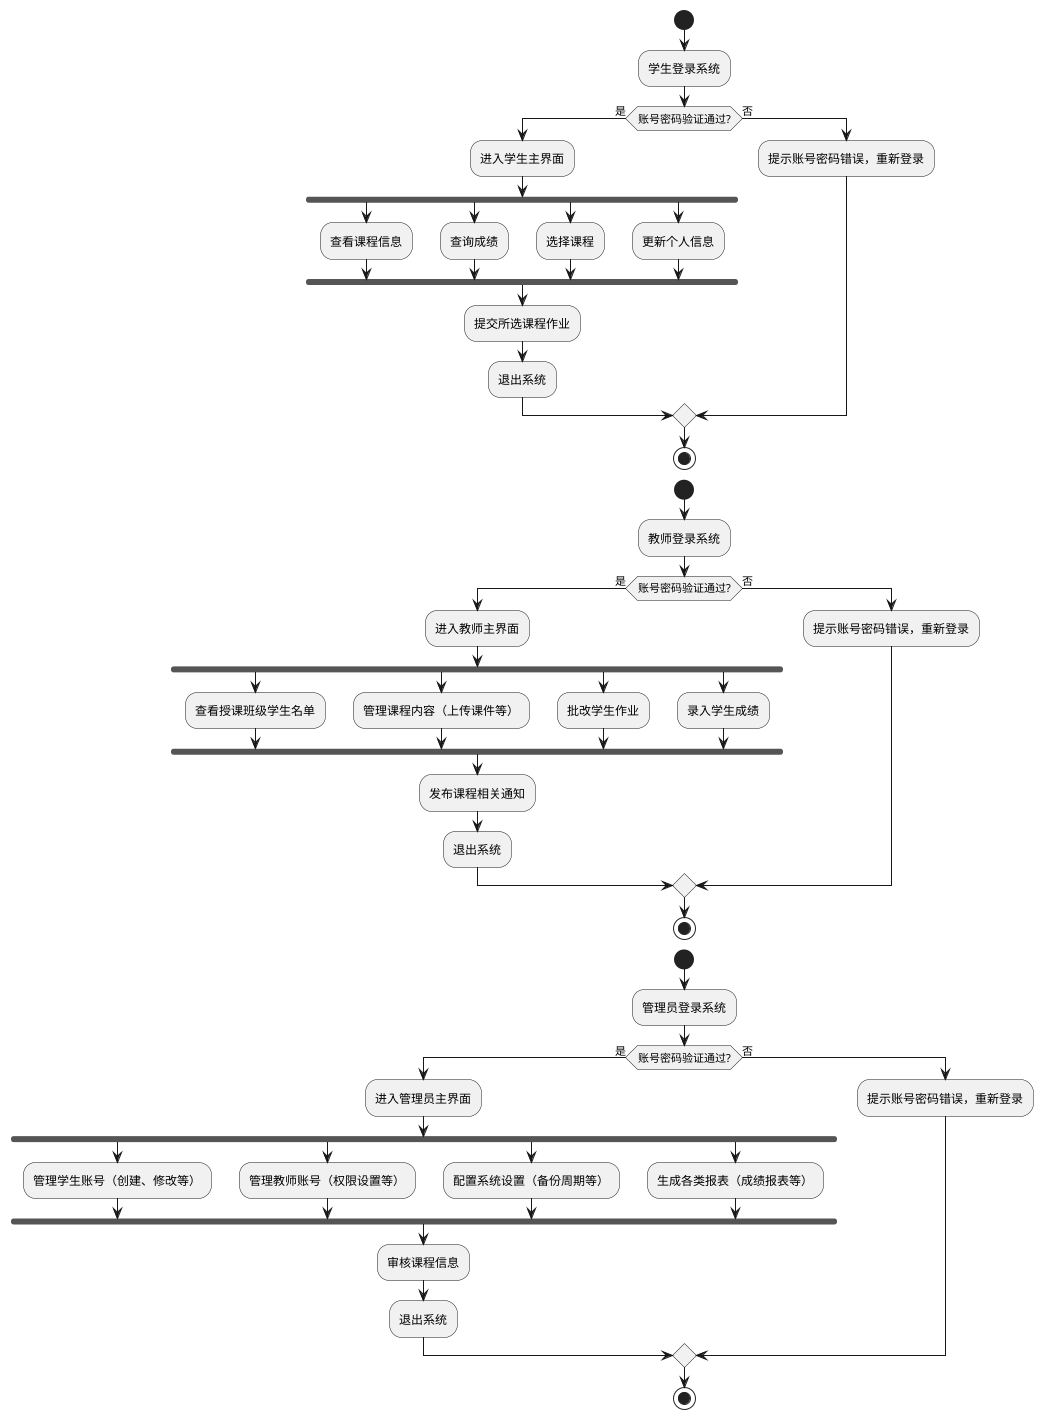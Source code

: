@startuml
start
:学生登录系统;
if (账号密码验证通过?) then (是)
    :进入学生主界面;
    fork
        :查看课程信息;
    fork again
        :查询成绩;
    fork again
        :选择课程;
    fork again
        :更新个人信息;
    end fork
    :提交所选课程作业;
    :退出系统;
else (否)
    :提示账号密码错误，重新登录;
endif
stop

start
:教师登录系统;
if (账号密码验证通过?) then (是)
    :进入教师主界面;
    fork
        :查看授课班级学生名单;
    fork again
        :管理课程内容（上传课件等）;
    fork again
        :批改学生作业;
    fork again
        :录入学生成绩;
    end fork
    :发布课程相关通知;
    :退出系统;
else (否)
    :提示账号密码错误，重新登录;
endif
stop

start
:管理员登录系统;
if (账号密码验证通过?) then (是)
    :进入管理员主界面;
    fork
        :管理学生账号（创建、修改等）;
    fork again
        :管理教师账号（权限设置等）;
    fork again
        :配置系统设置（备份周期等）;
    fork again
        :生成各类报表（成绩报表等）;
    end fork
    :审核课程信息;
    :退出系统;
else (否)
    :提示账号密码错误，重新登录;
endif
stop
@enduml